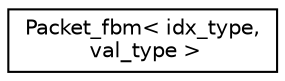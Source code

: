 digraph "Graphical Class Hierarchy"
{
 // LATEX_PDF_SIZE
  edge [fontname="Helvetica",fontsize="10",labelfontname="Helvetica",labelfontsize="10"];
  node [fontname="Helvetica",fontsize="10",shape=record];
  rankdir="LR";
  Node0 [label="Packet_fbm\< idx_type,\l val_type \>",height=0.2,width=0.4,color="black", fillcolor="white", style="filled",URL="$structPacket__fbm.html",tooltip=" "];
}

